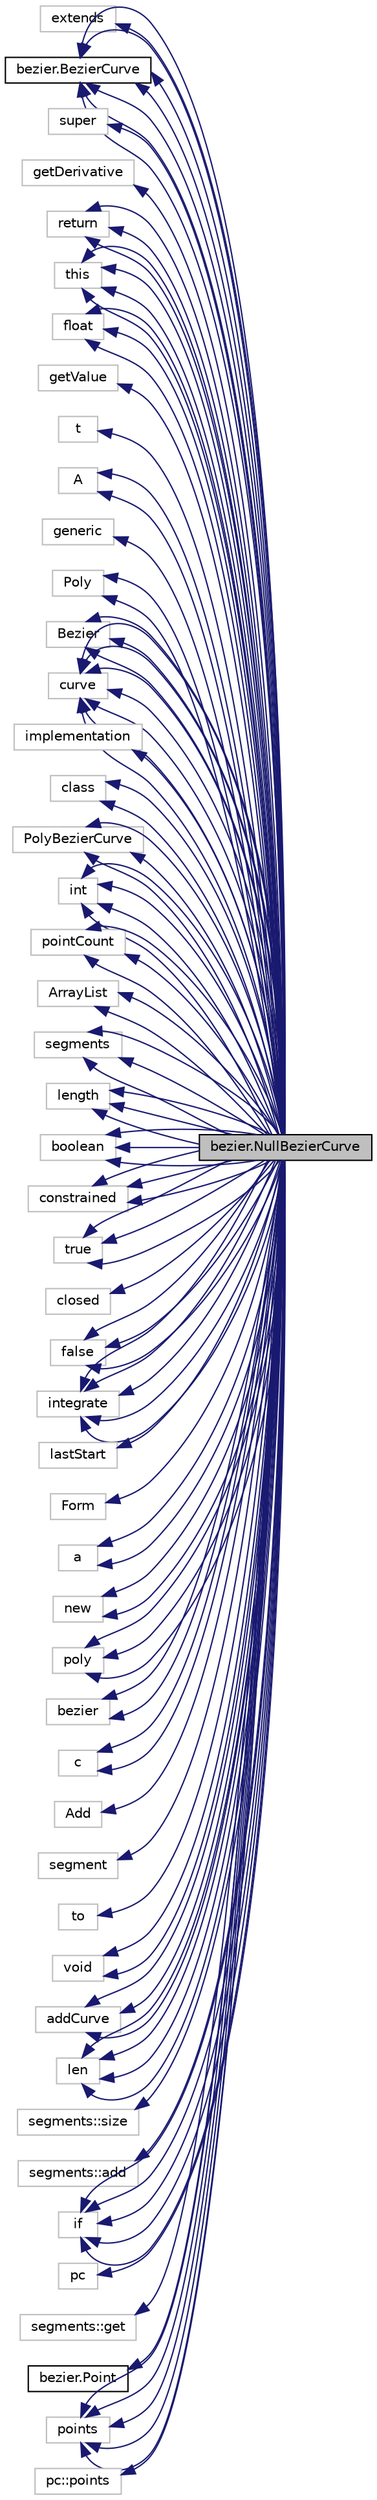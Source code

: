 digraph "bezier.NullBezierCurve"
{
  edge [fontname="Helvetica",fontsize="10",labelfontname="Helvetica",labelfontsize="10"];
  node [fontname="Helvetica",fontsize="10",shape=record];
  rankdir="LR";
  Node1 [label="bezier.NullBezierCurve",height=0.2,width=0.4,color="black", fillcolor="grey75", style="filled", fontcolor="black"];
  Node2 -> Node1 [dir="back",color="midnightblue",fontsize="10",style="solid",fontname="Helvetica"];
  Node2 [label="extends",height=0.2,width=0.4,color="grey75", fillcolor="white", style="filled"];
  Node3 -> Node1 [dir="back",color="midnightblue",fontsize="10",style="solid",fontname="Helvetica"];
  Node3 [label="bezier.BezierCurve",height=0.2,width=0.4,color="black", fillcolor="white", style="filled",URL="$classbezier_1_1_bezier_curve.html"];
  Node4 -> Node1 [dir="back",color="midnightblue",fontsize="10",style="solid",fontname="Helvetica"];
  Node4 [label="super",height=0.2,width=0.4,color="grey75", fillcolor="white", style="filled"];
  Node3 -> Node1 [dir="back",color="midnightblue",fontsize="10",style="solid",fontname="Helvetica"];
  Node5 -> Node1 [dir="back",color="midnightblue",fontsize="10",style="solid",fontname="Helvetica"];
  Node5 [label="getDerivative",height=0.2,width=0.4,color="grey75", fillcolor="white", style="filled"];
  Node6 -> Node1 [dir="back",color="midnightblue",fontsize="10",style="solid",fontname="Helvetica"];
  Node6 [label="return",height=0.2,width=0.4,color="grey75", fillcolor="white", style="filled"];
  Node7 -> Node1 [dir="back",color="midnightblue",fontsize="10",style="solid",fontname="Helvetica"];
  Node7 [label="this",height=0.2,width=0.4,color="grey75", fillcolor="white", style="filled"];
  Node8 -> Node1 [dir="back",color="midnightblue",fontsize="10",style="solid",fontname="Helvetica"];
  Node8 [label="float",height=0.2,width=0.4,color="grey75", fillcolor="white", style="filled"];
  Node9 -> Node1 [dir="back",color="midnightblue",fontsize="10",style="solid",fontname="Helvetica"];
  Node9 [label="getValue",height=0.2,width=0.4,color="grey75", fillcolor="white", style="filled"];
  Node8 -> Node1 [dir="back",color="midnightblue",fontsize="10",style="solid",fontname="Helvetica"];
  Node10 -> Node1 [dir="back",color="midnightblue",fontsize="10",style="solid",fontname="Helvetica"];
  Node10 [label="t",height=0.2,width=0.4,color="grey75", fillcolor="white", style="filled"];
  Node6 -> Node1 [dir="back",color="midnightblue",fontsize="10",style="solid",fontname="Helvetica"];
  Node11 -> Node1 [dir="back",color="midnightblue",fontsize="10",style="solid",fontname="Helvetica"];
  Node11 [label="A",height=0.2,width=0.4,color="grey75", fillcolor="white", style="filled"];
  Node12 -> Node1 [dir="back",color="midnightblue",fontsize="10",style="solid",fontname="Helvetica"];
  Node12 [label="generic",height=0.2,width=0.4,color="grey75", fillcolor="white", style="filled"];
  Node13 -> Node1 [dir="back",color="midnightblue",fontsize="10",style="solid",fontname="Helvetica"];
  Node13 [label="Poly",height=0.2,width=0.4,color="grey75", fillcolor="white", style="filled"];
  Node14 -> Node1 [dir="back",color="midnightblue",fontsize="10",style="solid",fontname="Helvetica"];
  Node14 [label="Bezier",height=0.2,width=0.4,color="grey75", fillcolor="white", style="filled"];
  Node15 -> Node1 [dir="back",color="midnightblue",fontsize="10",style="solid",fontname="Helvetica"];
  Node15 [label="curve",height=0.2,width=0.4,color="grey75", fillcolor="white", style="filled"];
  Node16 -> Node1 [dir="back",color="midnightblue",fontsize="10",style="solid",fontname="Helvetica"];
  Node16 [label="implementation",height=0.2,width=0.4,color="grey75", fillcolor="white", style="filled"];
  Node11 -> Node1 [dir="back",color="midnightblue",fontsize="10",style="solid",fontname="Helvetica"];
  Node13 -> Node1 [dir="back",color="midnightblue",fontsize="10",style="solid",fontname="Helvetica"];
  Node14 -> Node1 [dir="back",color="midnightblue",fontsize="10",style="solid",fontname="Helvetica"];
  Node15 -> Node1 [dir="back",color="midnightblue",fontsize="10",style="solid",fontname="Helvetica"];
  Node17 -> Node1 [dir="back",color="midnightblue",fontsize="10",style="solid",fontname="Helvetica"];
  Node17 [label="class",height=0.2,width=0.4,color="grey75", fillcolor="white", style="filled"];
  Node17 -> Node1 [dir="back",color="midnightblue",fontsize="10",style="solid",fontname="Helvetica"];
  Node18 -> Node1 [dir="back",color="midnightblue",fontsize="10",style="solid",fontname="Helvetica"];
  Node18 [label="PolyBezierCurve",height=0.2,width=0.4,color="grey75", fillcolor="white", style="filled"];
  Node19 -> Node1 [dir="back",color="midnightblue",fontsize="10",style="solid",fontname="Helvetica"];
  Node19 [label="int",height=0.2,width=0.4,color="grey75", fillcolor="white", style="filled"];
  Node20 -> Node1 [dir="back",color="midnightblue",fontsize="10",style="solid",fontname="Helvetica"];
  Node20 [label="pointCount",height=0.2,width=0.4,color="grey75", fillcolor="white", style="filled"];
  Node21 -> Node1 [dir="back",color="midnightblue",fontsize="10",style="solid",fontname="Helvetica"];
  Node21 [label="ArrayList",height=0.2,width=0.4,color="grey75", fillcolor="white", style="filled"];
  Node3 -> Node1 [dir="back",color="midnightblue",fontsize="10",style="solid",fontname="Helvetica"];
  Node22 -> Node1 [dir="back",color="midnightblue",fontsize="10",style="solid",fontname="Helvetica"];
  Node22 [label="segments",height=0.2,width=0.4,color="grey75", fillcolor="white", style="filled"];
  Node8 -> Node1 [dir="back",color="midnightblue",fontsize="10",style="solid",fontname="Helvetica"];
  Node23 -> Node1 [dir="back",color="midnightblue",fontsize="10",style="solid",fontname="Helvetica"];
  Node23 [label="length",height=0.2,width=0.4,color="grey75", fillcolor="white", style="filled"];
  Node24 -> Node1 [dir="back",color="midnightblue",fontsize="10",style="solid",fontname="Helvetica"];
  Node24 [label="boolean",height=0.2,width=0.4,color="grey75", fillcolor="white", style="filled"];
  Node25 -> Node1 [dir="back",color="midnightblue",fontsize="10",style="solid",fontname="Helvetica"];
  Node25 [label="constrained",height=0.2,width=0.4,color="grey75", fillcolor="white", style="filled"];
  Node26 -> Node1 [dir="back",color="midnightblue",fontsize="10",style="solid",fontname="Helvetica"];
  Node26 [label="true",height=0.2,width=0.4,color="grey75", fillcolor="white", style="filled"];
  Node27 -> Node1 [dir="back",color="midnightblue",fontsize="10",style="solid",fontname="Helvetica"];
  Node27 [label="closed",height=0.2,width=0.4,color="grey75", fillcolor="white", style="filled"];
  Node28 -> Node1 [dir="back",color="midnightblue",fontsize="10",style="solid",fontname="Helvetica"];
  Node28 [label="false",height=0.2,width=0.4,color="grey75", fillcolor="white", style="filled"];
  Node29 -> Node1 [dir="back",color="midnightblue",fontsize="10",style="solid",fontname="Helvetica"];
  Node29 [label="integrate",height=0.2,width=0.4,color="grey75", fillcolor="white", style="filled"];
  Node28 -> Node1 [dir="back",color="midnightblue",fontsize="10",style="solid",fontname="Helvetica"];
  Node19 -> Node1 [dir="back",color="midnightblue",fontsize="10",style="solid",fontname="Helvetica"];
  Node30 -> Node1 [dir="back",color="midnightblue",fontsize="10",style="solid",fontname="Helvetica"];
  Node30 [label="lastStart",height=0.2,width=0.4,color="grey75", fillcolor="white", style="filled"];
  Node31 -> Node1 [dir="back",color="midnightblue",fontsize="10",style="solid",fontname="Helvetica"];
  Node31 [label="Form",height=0.2,width=0.4,color="grey75", fillcolor="white", style="filled"];
  Node32 -> Node1 [dir="back",color="midnightblue",fontsize="10",style="solid",fontname="Helvetica"];
  Node32 [label="a",height=0.2,width=0.4,color="grey75", fillcolor="white", style="filled"];
  Node33 -> Node1 [dir="back",color="midnightblue",fontsize="10",style="solid",fontname="Helvetica"];
  Node33 [label="new",height=0.2,width=0.4,color="grey75", fillcolor="white", style="filled"];
  Node34 -> Node1 [dir="back",color="midnightblue",fontsize="10",style="solid",fontname="Helvetica"];
  Node34 [label="poly",height=0.2,width=0.4,color="grey75", fillcolor="white", style="filled"];
  Node35 -> Node1 [dir="back",color="midnightblue",fontsize="10",style="solid",fontname="Helvetica"];
  Node35 [label="bezier",height=0.2,width=0.4,color="grey75", fillcolor="white", style="filled"];
  Node18 -> Node1 [dir="back",color="midnightblue",fontsize="10",style="solid",fontname="Helvetica"];
  Node22 -> Node1 [dir="back",color="midnightblue",fontsize="10",style="solid",fontname="Helvetica"];
  Node33 -> Node1 [dir="back",color="midnightblue",fontsize="10",style="solid",fontname="Helvetica"];
  Node21 -> Node1 [dir="back",color="midnightblue",fontsize="10",style="solid",fontname="Helvetica"];
  Node3 -> Node1 [dir="back",color="midnightblue",fontsize="10",style="solid",fontname="Helvetica"];
  Node18 -> Node1 [dir="back",color="midnightblue",fontsize="10",style="solid",fontname="Helvetica"];
  Node24 -> Node1 [dir="back",color="midnightblue",fontsize="10",style="solid",fontname="Helvetica"];
  Node36 -> Node1 [dir="back",color="midnightblue",fontsize="10",style="solid",fontname="Helvetica"];
  Node36 [label="c",height=0.2,width=0.4,color="grey75", fillcolor="white", style="filled"];
  Node7 -> Node1 [dir="back",color="midnightblue",fontsize="10",style="solid",fontname="Helvetica"];
  Node25 -> Node1 [dir="back",color="midnightblue",fontsize="10",style="solid",fontname="Helvetica"];
  Node36 -> Node1 [dir="back",color="midnightblue",fontsize="10",style="solid",fontname="Helvetica"];
  Node37 -> Node1 [dir="back",color="midnightblue",fontsize="10",style="solid",fontname="Helvetica"];
  Node37 [label="Add",height=0.2,width=0.4,color="grey75", fillcolor="white", style="filled"];
  Node32 -> Node1 [dir="back",color="midnightblue",fontsize="10",style="solid",fontname="Helvetica"];
  Node38 -> Node1 [dir="back",color="midnightblue",fontsize="10",style="solid",fontname="Helvetica"];
  Node38 [label="segment",height=0.2,width=0.4,color="grey75", fillcolor="white", style="filled"];
  Node39 -> Node1 [dir="back",color="midnightblue",fontsize="10",style="solid",fontname="Helvetica"];
  Node39 [label="to",height=0.2,width=0.4,color="grey75", fillcolor="white", style="filled"];
  Node7 -> Node1 [dir="back",color="midnightblue",fontsize="10",style="solid",fontname="Helvetica"];
  Node34 -> Node1 [dir="back",color="midnightblue",fontsize="10",style="solid",fontname="Helvetica"];
  Node35 -> Node1 [dir="back",color="midnightblue",fontsize="10",style="solid",fontname="Helvetica"];
  Node40 -> Node1 [dir="back",color="midnightblue",fontsize="10",style="solid",fontname="Helvetica"];
  Node40 [label="void",height=0.2,width=0.4,color="grey75", fillcolor="white", style="filled"];
  Node41 -> Node1 [dir="back",color="midnightblue",fontsize="10",style="solid",fontname="Helvetica"];
  Node41 [label="addCurve",height=0.2,width=0.4,color="grey75", fillcolor="white", style="filled"];
  Node3 -> Node1 [dir="back",color="midnightblue",fontsize="10",style="solid",fontname="Helvetica"];
  Node15 -> Node1 [dir="back",color="midnightblue",fontsize="10",style="solid",fontname="Helvetica"];
  Node41 -> Node1 [dir="back",color="midnightblue",fontsize="10",style="solid",fontname="Helvetica"];
  Node15 -> Node1 [dir="back",color="midnightblue",fontsize="10",style="solid",fontname="Helvetica"];
  Node26 -> Node1 [dir="back",color="midnightblue",fontsize="10",style="solid",fontname="Helvetica"];
  Node40 -> Node1 [dir="back",color="midnightblue",fontsize="10",style="solid",fontname="Helvetica"];
  Node41 -> Node1 [dir="back",color="midnightblue",fontsize="10",style="solid",fontname="Helvetica"];
  Node3 -> Node1 [dir="back",color="midnightblue",fontsize="10",style="solid",fontname="Helvetica"];
  Node15 -> Node1 [dir="back",color="midnightblue",fontsize="10",style="solid",fontname="Helvetica"];
  Node24 -> Node1 [dir="back",color="midnightblue",fontsize="10",style="solid",fontname="Helvetica"];
  Node29 -> Node1 [dir="back",color="midnightblue",fontsize="10",style="solid",fontname="Helvetica"];
  Node19 -> Node1 [dir="back",color="midnightblue",fontsize="10",style="solid",fontname="Helvetica"];
  Node42 -> Node1 [dir="back",color="midnightblue",fontsize="10",style="solid",fontname="Helvetica"];
  Node42 [label="len",height=0.2,width=0.4,color="grey75", fillcolor="white", style="filled"];
  Node43 -> Node1 [dir="back",color="midnightblue",fontsize="10",style="solid",fontname="Helvetica"];
  Node43 [label="segments::size",height=0.2,width=0.4,color="grey75", fillcolor="white", style="filled"];
  Node44 -> Node1 [dir="back",color="midnightblue",fontsize="10",style="solid",fontname="Helvetica"];
  Node44 [label="segments::add",height=0.2,width=0.4,color="grey75", fillcolor="white", style="filled"];
  Node15 -> Node1 [dir="back",color="midnightblue",fontsize="10",style="solid",fontname="Helvetica"];
  Node45 -> Node1 [dir="back",color="midnightblue",fontsize="10",style="solid",fontname="Helvetica"];
  Node45 [label="if",height=0.2,width=0.4,color="grey75", fillcolor="white", style="filled"];
  Node42 -> Node1 [dir="back",color="midnightblue",fontsize="10",style="solid",fontname="Helvetica"];
  Node6 -> Node1 [dir="back",color="midnightblue",fontsize="10",style="solid",fontname="Helvetica"];
  Node3 -> Node1 [dir="back",color="midnightblue",fontsize="10",style="solid",fontname="Helvetica"];
  Node46 -> Node1 [dir="back",color="midnightblue",fontsize="10",style="solid",fontname="Helvetica"];
  Node46 [label="pc",height=0.2,width=0.4,color="grey75", fillcolor="white", style="filled"];
  Node47 -> Node1 [dir="back",color="midnightblue",fontsize="10",style="solid",fontname="Helvetica"];
  Node47 [label="segments::get",height=0.2,width=0.4,color="grey75", fillcolor="white", style="filled"];
  Node42 -> Node1 [dir="back",color="midnightblue",fontsize="10",style="solid",fontname="Helvetica"];
  Node48 -> Node1 [dir="back",color="midnightblue",fontsize="10",style="solid",fontname="Helvetica"];
  Node48 [label="bezier.Point",height=0.2,width=0.4,color="black", fillcolor="white", style="filled",URL="$classbezier_1_1_point.html"];
  Node49 -> Node1 [dir="back",color="midnightblue",fontsize="10",style="solid",fontname="Helvetica"];
  Node49 [label="points",height=0.2,width=0.4,color="grey75", fillcolor="white", style="filled"];
  Node50 -> Node1 [dir="back",color="midnightblue",fontsize="10",style="solid",fontname="Helvetica"];
  Node50 [label="pc::points",height=0.2,width=0.4,color="grey75", fillcolor="white", style="filled"];
  Node19 -> Node1 [dir="back",color="midnightblue",fontsize="10",style="solid",fontname="Helvetica"];
  Node42 -> Node1 [dir="back",color="midnightblue",fontsize="10",style="solid",fontname="Helvetica"];
  Node22 -> Node1 [dir="back",color="midnightblue",fontsize="10",style="solid",fontname="Helvetica"];
  Node45 -> Node1 [dir="back",color="midnightblue",fontsize="10",style="solid",fontname="Helvetica"];
  Node29 -> Node1 [dir="back",color="midnightblue",fontsize="10",style="solid",fontname="Helvetica"];
  Node49 -> Node1 [dir="back",color="midnightblue",fontsize="10",style="solid",fontname="Helvetica"];
  Node45 -> Node1 [dir="back",color="midnightblue",fontsize="10",style="solid",fontname="Helvetica"];
  Node25 -> Node1 [dir="back",color="midnightblue",fontsize="10",style="solid",fontname="Helvetica"];
  Node49 -> Node1 [dir="back",color="midnightblue",fontsize="10",style="solid",fontname="Helvetica"];
  Node49 -> Node1 [dir="back",color="midnightblue",fontsize="10",style="solid",fontname="Helvetica"];
  Node49 -> Node1 [dir="back",color="midnightblue",fontsize="10",style="solid",fontname="Helvetica"];
  Node45 -> Node1 [dir="back",color="midnightblue",fontsize="10",style="solid",fontname="Helvetica"];
  Node20 -> Node1 [dir="back",color="midnightblue",fontsize="10",style="solid",fontname="Helvetica"];
  Node20 -> Node1 [dir="back",color="midnightblue",fontsize="10",style="solid",fontname="Helvetica"];
  Node23 -> Node1 [dir="back",color="midnightblue",fontsize="10",style="solid",fontname="Helvetica"];
  Node23 -> Node1 [dir="back",color="midnightblue",fontsize="10",style="solid",fontname="Helvetica"];
  Node45 -> Node1 [dir="back",color="midnightblue",fontsize="10",style="solid",fontname="Helvetica"];
  Node29 -> Node1 [dir="back",color="midnightblue",fontsize="10",style="solid",fontname="Helvetica"];
  Node28 -> Node1 [dir="back",color="midnightblue",fontsize="10",style="solid",fontname="Helvetica"];
  Node29 -> Node1 [dir="back",color="midnightblue",fontsize="10",style="solid",fontname="Helvetica"];
  Node26 -> Node1 [dir="back",color="midnightblue",fontsize="10",style="solid",fontname="Helvetica"];
  Node7 -> Node1 [dir="back",color="midnightblue",fontsize="10",style="solid",fontname="Helvetica"];
  Node34 -> Node1 [dir="back",color="midnightblue",fontsize="10",style="solid",fontname="Helvetica"];
  Node14 -> Node1 [dir="back",color="midnightblue",fontsize="10",style="solid",fontname="Helvetica"];
  Node15 -> Node1 [dir="back",color="midnightblue",fontsize="10",style="solid",fontname="Helvetica"];
}
